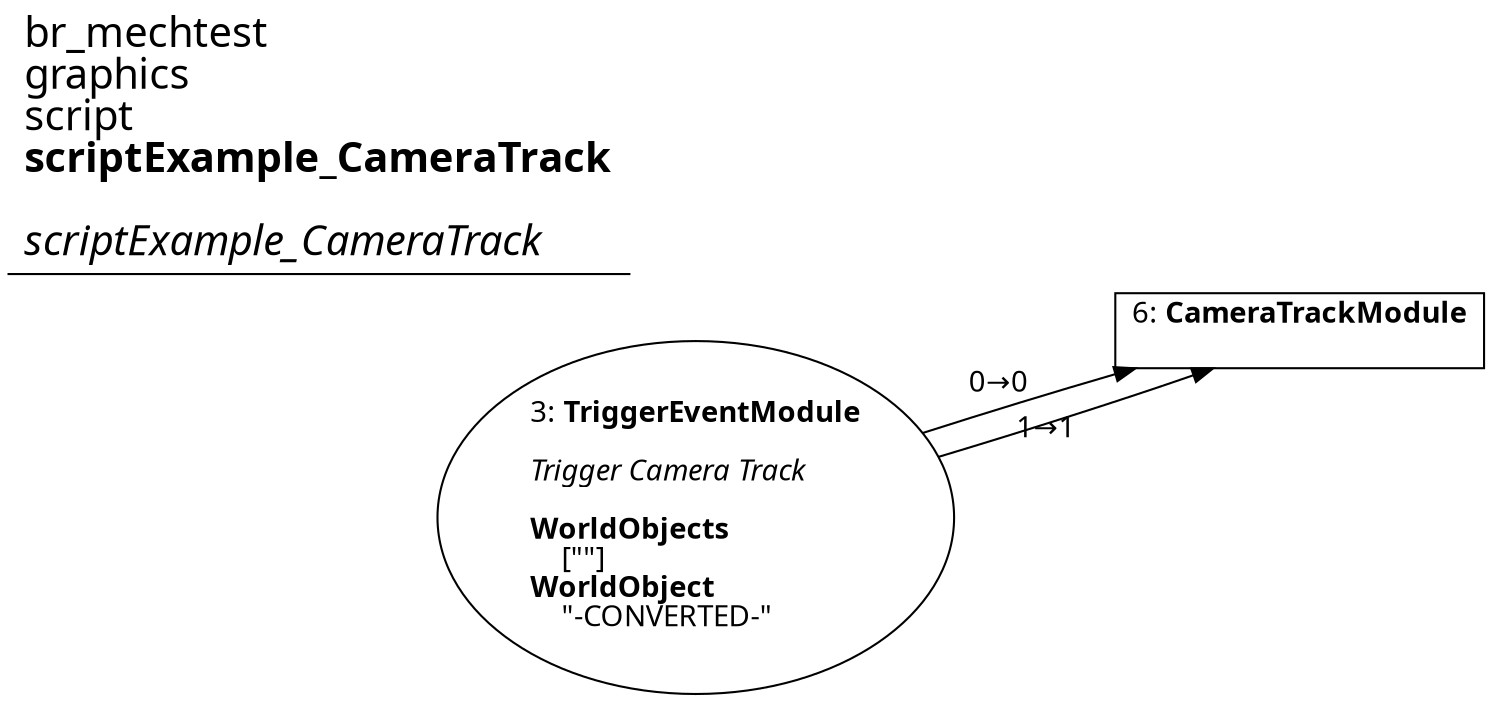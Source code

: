 digraph {
    layout = fdp;
    overlap = prism;
    sep = "+16";
    splines = spline;

    node [ shape = box ];

    graph [ fontname = "Segoe UI" ];
    node [ fontname = "Segoe UI" ];
    edge [ fontname = "Segoe UI" ];

    3 [ label = <3: <b>TriggerEventModule</b><br/><br/><i>Trigger Camera Track<br align="left"/></i><br align="left"/><b>WorldObjects</b><br align="left"/>    [&quot;&quot;]<br align="left"/><b>WorldObject</b><br align="left"/>    &quot;-CONVERTED-&quot;<br align="left"/>> ];
    3 [ shape = oval ]
    3 [ pos = "0.28300002,-0.104!" ];
    3 -> 6 [ label = "0→0" ];
    3 -> 6 [ label = "1→1" ];

    6 [ label = <6: <b>CameraTrackModule</b><br/><br/>> ];
    6 [ pos = "0.55200005,-0.104!" ];

    title [ pos = "0.282,-0.10300001!" ];
    title [ shape = underline ];
    title [ label = <<font point-size="20">br_mechtest<br align="left"/>graphics<br align="left"/>script<br align="left"/><b>scriptExample_CameraTrack</b><br align="left"/><br/><i>scriptExample_CameraTrack</i><br align="left"/></font>> ];
}
